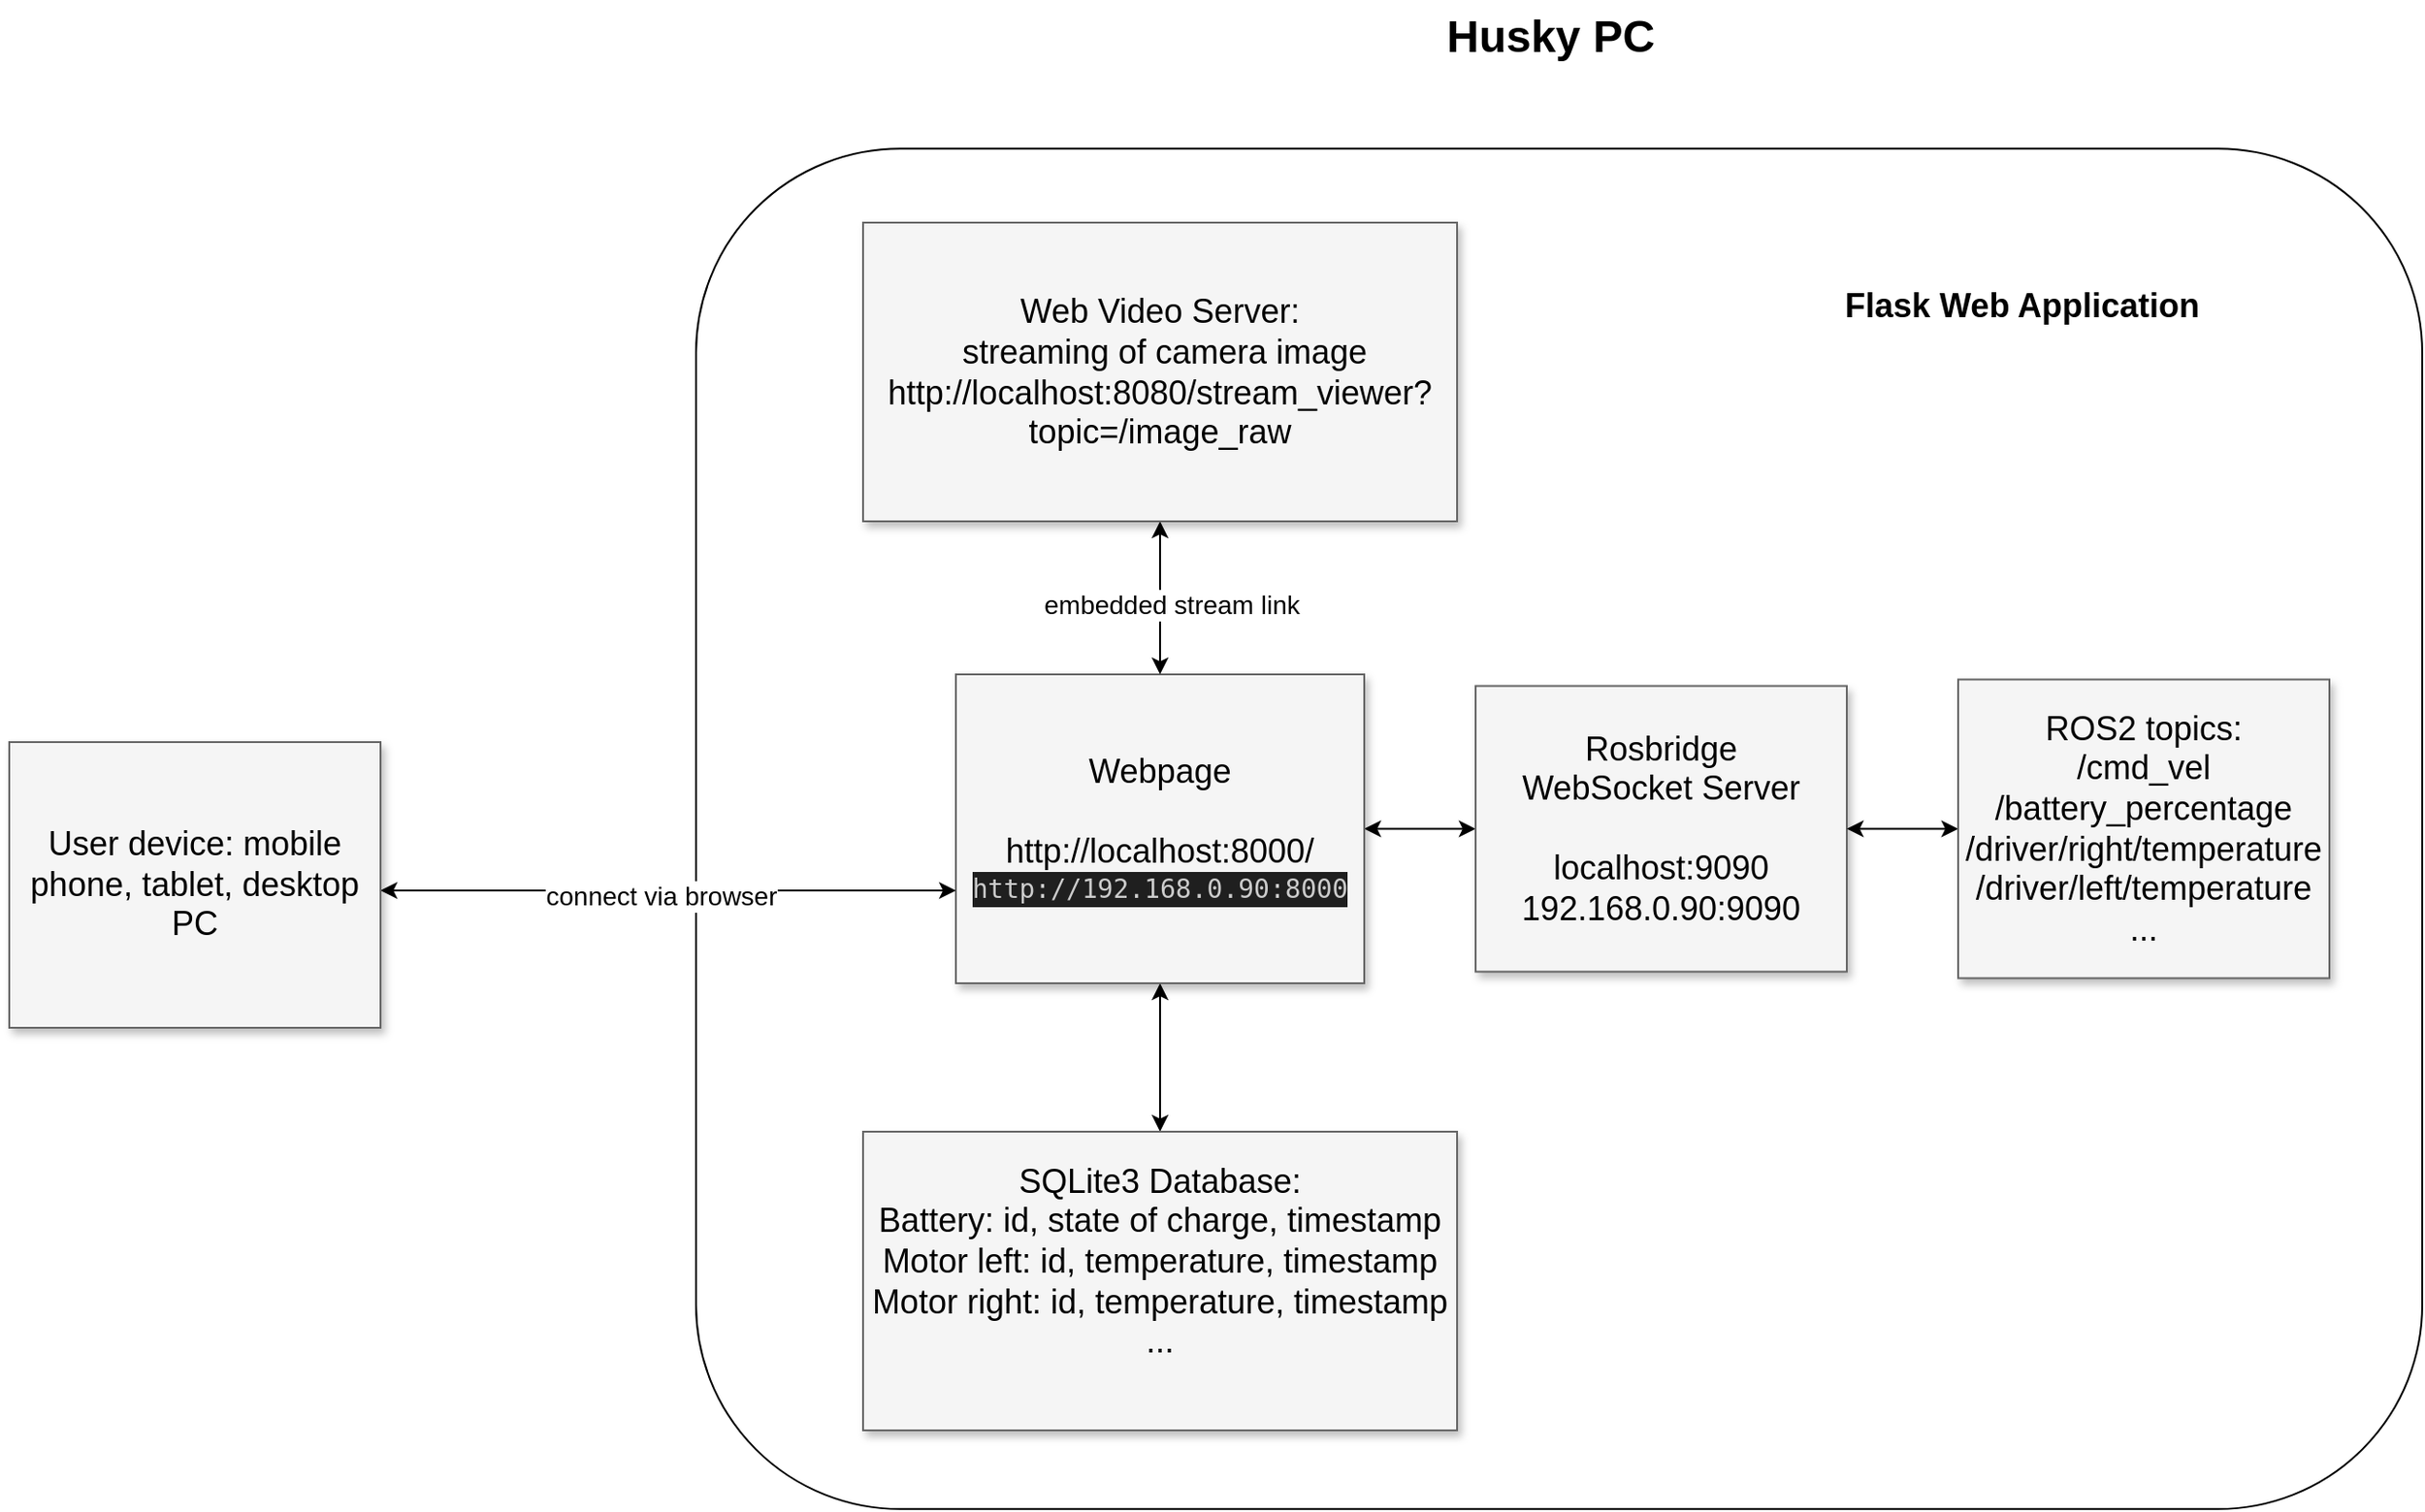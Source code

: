 <mxfile version="24.0.7" type="device">
  <diagram name="Page-1" id="90a13364-a465-7bf4-72fc-28e22215d7a0">
    <mxGraphModel dx="1912" dy="1057" grid="1" gridSize="10" guides="1" tooltips="1" connect="1" arrows="1" fold="1" page="1" pageScale="1.5" pageWidth="1169" pageHeight="826" background="none" math="0" shadow="0">
      <root>
        <mxCell id="0" style=";html=1;" />
        <mxCell id="1" style=";html=1;" parent="0" />
        <mxCell id="92aZnivEr3lnGOnxTlvm-25" style="edgeStyle=none;rounded=0;orthogonalLoop=1;jettySize=auto;html=1;exitX=0.5;exitY=1;exitDx=0;exitDy=0;entryX=0.5;entryY=0;entryDx=0;entryDy=0;strokeColor=default;align=center;verticalAlign=middle;fontFamily=Helvetica;fontSize=11;fontColor=default;labelBackgroundColor=default;startArrow=classic;endArrow=classic;" edge="1" parent="1" source="3a17f1ce550125da-2" target="92aZnivEr3lnGOnxTlvm-22">
          <mxGeometry relative="1" as="geometry" />
        </mxCell>
        <mxCell id="92aZnivEr3lnGOnxTlvm-35" style="edgeStyle=none;rounded=0;orthogonalLoop=1;jettySize=auto;html=1;exitX=1;exitY=0.5;exitDx=0;exitDy=0;entryX=0;entryY=0.5;entryDx=0;entryDy=0;strokeColor=default;align=center;verticalAlign=middle;fontFamily=Helvetica;fontSize=11;fontColor=default;labelBackgroundColor=default;startArrow=classic;endArrow=classic;" edge="1" parent="1" source="3a17f1ce550125da-2" target="3a17f1ce550125da-10">
          <mxGeometry relative="1" as="geometry" />
        </mxCell>
        <mxCell id="3a17f1ce550125da-2" value="Webpage&lt;br&gt;&lt;div&gt;&lt;br&gt;&lt;/div&gt;&lt;div&gt;http://localhost:8000/&lt;br&gt;&lt;div style=&quot;color: #cccccc;background-color: #1f1f1f;font-family: &#39;Droid Sans Mono&#39;, &#39;monospace&#39;, monospace;font-weight: normal;font-size: 14px;line-height: 19px;white-space: pre;&quot;&gt;&lt;div&gt;&lt;span style=&quot;color: #cccccc;&quot;&gt;http://192.168.0.90:8000&lt;/span&gt;&lt;/div&gt;&lt;/div&gt;&lt;/div&gt;" style="whiteSpace=wrap;html=1;shadow=1;fontSize=18;fillColor=#f5f5f5;strokeColor=#666666;" parent="1" vertex="1">
          <mxGeometry x="780" y="433.5" width="220" height="166.5" as="geometry" />
        </mxCell>
        <mxCell id="3a17f1ce550125da-10" value="Rosbridge&lt;br&gt;WebSocket Server&lt;div&gt;&lt;br&gt;&lt;/div&gt;localhost:9090&lt;br&gt;192.168.0.90:9090" style="whiteSpace=wrap;html=1;shadow=1;fontSize=18;fillColor=#f5f5f5;strokeColor=#666666;" parent="1" vertex="1">
          <mxGeometry x="1060" y="439.75" width="200" height="154" as="geometry" />
        </mxCell>
        <mxCell id="92aZnivEr3lnGOnxTlvm-4" value="Husky PC" style="text;strokeColor=none;fillColor=none;html=1;fontSize=24;fontStyle=1;verticalAlign=middle;align=center;" vertex="1" parent="1">
          <mxGeometry x="1050" y="70" width="100" height="40" as="geometry" />
        </mxCell>
        <mxCell id="92aZnivEr3lnGOnxTlvm-37" style="edgeStyle=none;rounded=0;orthogonalLoop=1;jettySize=auto;html=1;entryX=1;entryY=0.5;entryDx=0;entryDy=0;strokeColor=default;align=center;verticalAlign=middle;fontFamily=Helvetica;fontSize=11;fontColor=default;labelBackgroundColor=default;startArrow=classic;endArrow=classic;" edge="1" parent="1" source="92aZnivEr3lnGOnxTlvm-12" target="3a17f1ce550125da-10">
          <mxGeometry relative="1" as="geometry" />
        </mxCell>
        <mxCell id="92aZnivEr3lnGOnxTlvm-12" value="ROS2 topics: &lt;br&gt;/cmd_vel&lt;br&gt;/battery_percentage&lt;br&gt;/driver/right/temperature&lt;br&gt;/driver/left/temperature&lt;br&gt;..." style="whiteSpace=wrap;html=1;shadow=1;fontSize=18;fillColor=#f5f5f5;strokeColor=#666666;" vertex="1" parent="1">
          <mxGeometry x="1320" y="436.25" width="200" height="161" as="geometry" />
        </mxCell>
        <mxCell id="92aZnivEr3lnGOnxTlvm-17" value="" style="rounded=1;whiteSpace=wrap;html=1;fontFamily=Helvetica;fontSize=11;fontColor=default;labelBackgroundColor=default;fillColor=none;" vertex="1" parent="1">
          <mxGeometry x="640" y="150.13" width="930" height="733.25" as="geometry" />
        </mxCell>
        <mxCell id="92aZnivEr3lnGOnxTlvm-21" value="&lt;div style=&quot;font-size: 18px;&quot;&gt;Flask Web Application&lt;/div&gt;" style="text;strokeColor=none;fillColor=none;html=1;fontSize=11;fontStyle=1;verticalAlign=middle;align=center;fontFamily=Helvetica;fontColor=default;labelBackgroundColor=default;" vertex="1" parent="1">
          <mxGeometry x="1230" y="150.13" width="247.5" height="170" as="geometry" />
        </mxCell>
        <mxCell id="92aZnivEr3lnGOnxTlvm-22" value="SQLite3 Database:&lt;br&gt;Battery: id, state of charge, timestamp&lt;br&gt;Motor left: id, temperature, timestamp&lt;br&gt;Motor right: id, temperature, timestamp&lt;br&gt;...&lt;br&gt;&lt;div&gt;&lt;br&gt;&lt;/div&gt;" style="whiteSpace=wrap;html=1;shadow=1;fontSize=18;fillColor=#f5f5f5;strokeColor=#666666;" vertex="1" parent="1">
          <mxGeometry x="730" y="680" width="320" height="161" as="geometry" />
        </mxCell>
        <mxCell id="92aZnivEr3lnGOnxTlvm-29" style="edgeStyle=none;rounded=0;orthogonalLoop=1;jettySize=auto;html=1;entryX=0.5;entryY=0;entryDx=0;entryDy=0;strokeColor=default;align=center;verticalAlign=middle;fontFamily=Helvetica;fontSize=11;fontColor=default;labelBackgroundColor=default;startArrow=classic;endArrow=classic;" edge="1" parent="1" source="92aZnivEr3lnGOnxTlvm-26" target="3a17f1ce550125da-2">
          <mxGeometry relative="1" as="geometry" />
        </mxCell>
        <mxCell id="92aZnivEr3lnGOnxTlvm-31" value="Text" style="edgeLabel;html=1;align=center;verticalAlign=middle;resizable=0;points=[];fontFamily=Helvetica;fontSize=11;fontColor=default;labelBackgroundColor=default;" vertex="1" connectable="0" parent="92aZnivEr3lnGOnxTlvm-29">
          <mxGeometry x="0.067" y="4" relative="1" as="geometry">
            <mxPoint as="offset" />
          </mxGeometry>
        </mxCell>
        <mxCell id="92aZnivEr3lnGOnxTlvm-32" value="&lt;font style=&quot;font-size: 14px;&quot;&gt;embedded stream link&lt;/font&gt;" style="edgeLabel;html=1;align=center;verticalAlign=middle;resizable=0;points=[];fontFamily=Helvetica;fontSize=11;fontColor=default;labelBackgroundColor=default;" vertex="1" connectable="0" parent="92aZnivEr3lnGOnxTlvm-29">
          <mxGeometry x="0.09" y="6" relative="1" as="geometry">
            <mxPoint as="offset" />
          </mxGeometry>
        </mxCell>
        <mxCell id="92aZnivEr3lnGOnxTlvm-26" value="Web Video Server:&lt;div&gt;&amp;nbsp;streaming of camera image&lt;br&gt;http://localhost:8080/stream_viewer?topic=/image_raw&lt;br&gt;&lt;/div&gt;" style="whiteSpace=wrap;html=1;shadow=1;fontSize=18;fillColor=#f5f5f5;strokeColor=#666666;" vertex="1" parent="1">
          <mxGeometry x="730" y="190" width="320" height="161" as="geometry" />
        </mxCell>
        <mxCell id="92aZnivEr3lnGOnxTlvm-40" style="edgeStyle=none;rounded=0;orthogonalLoop=1;jettySize=auto;html=1;exitX=1;exitY=0.5;exitDx=0;exitDy=0;entryX=0;entryY=0.5;entryDx=0;entryDy=0;strokeColor=default;align=center;verticalAlign=middle;fontFamily=Helvetica;fontSize=11;fontColor=default;labelBackgroundColor=default;startArrow=classic;endArrow=classic;" edge="1" parent="1">
          <mxGeometry relative="1" as="geometry">
            <mxPoint x="470" y="550" as="sourcePoint" />
            <mxPoint x="780" y="550" as="targetPoint" />
          </mxGeometry>
        </mxCell>
        <mxCell id="92aZnivEr3lnGOnxTlvm-41" value="Text" style="edgeLabel;html=1;align=center;verticalAlign=middle;resizable=0;points=[];fontFamily=Helvetica;fontSize=11;fontColor=default;labelBackgroundColor=default;" vertex="1" connectable="0" parent="92aZnivEr3lnGOnxTlvm-40">
          <mxGeometry x="-0.057" y="-2" relative="1" as="geometry">
            <mxPoint x="-1" as="offset" />
          </mxGeometry>
        </mxCell>
        <mxCell id="92aZnivEr3lnGOnxTlvm-42" value="connect via browser" style="edgeLabel;html=1;align=center;verticalAlign=middle;resizable=0;points=[];fontFamily=Helvetica;fontSize=14;fontColor=default;labelBackgroundColor=default;" vertex="1" connectable="0" parent="92aZnivEr3lnGOnxTlvm-40">
          <mxGeometry x="-0.019" y="-3" relative="1" as="geometry">
            <mxPoint x="-1" as="offset" />
          </mxGeometry>
        </mxCell>
        <mxCell id="92aZnivEr3lnGOnxTlvm-38" value="User device: mobile phone, tablet, desktop PC" style="whiteSpace=wrap;html=1;shadow=1;fontSize=18;fillColor=#f5f5f5;strokeColor=#666666;" vertex="1" parent="1">
          <mxGeometry x="270" y="470" width="200" height="154" as="geometry" />
        </mxCell>
      </root>
    </mxGraphModel>
  </diagram>
</mxfile>
